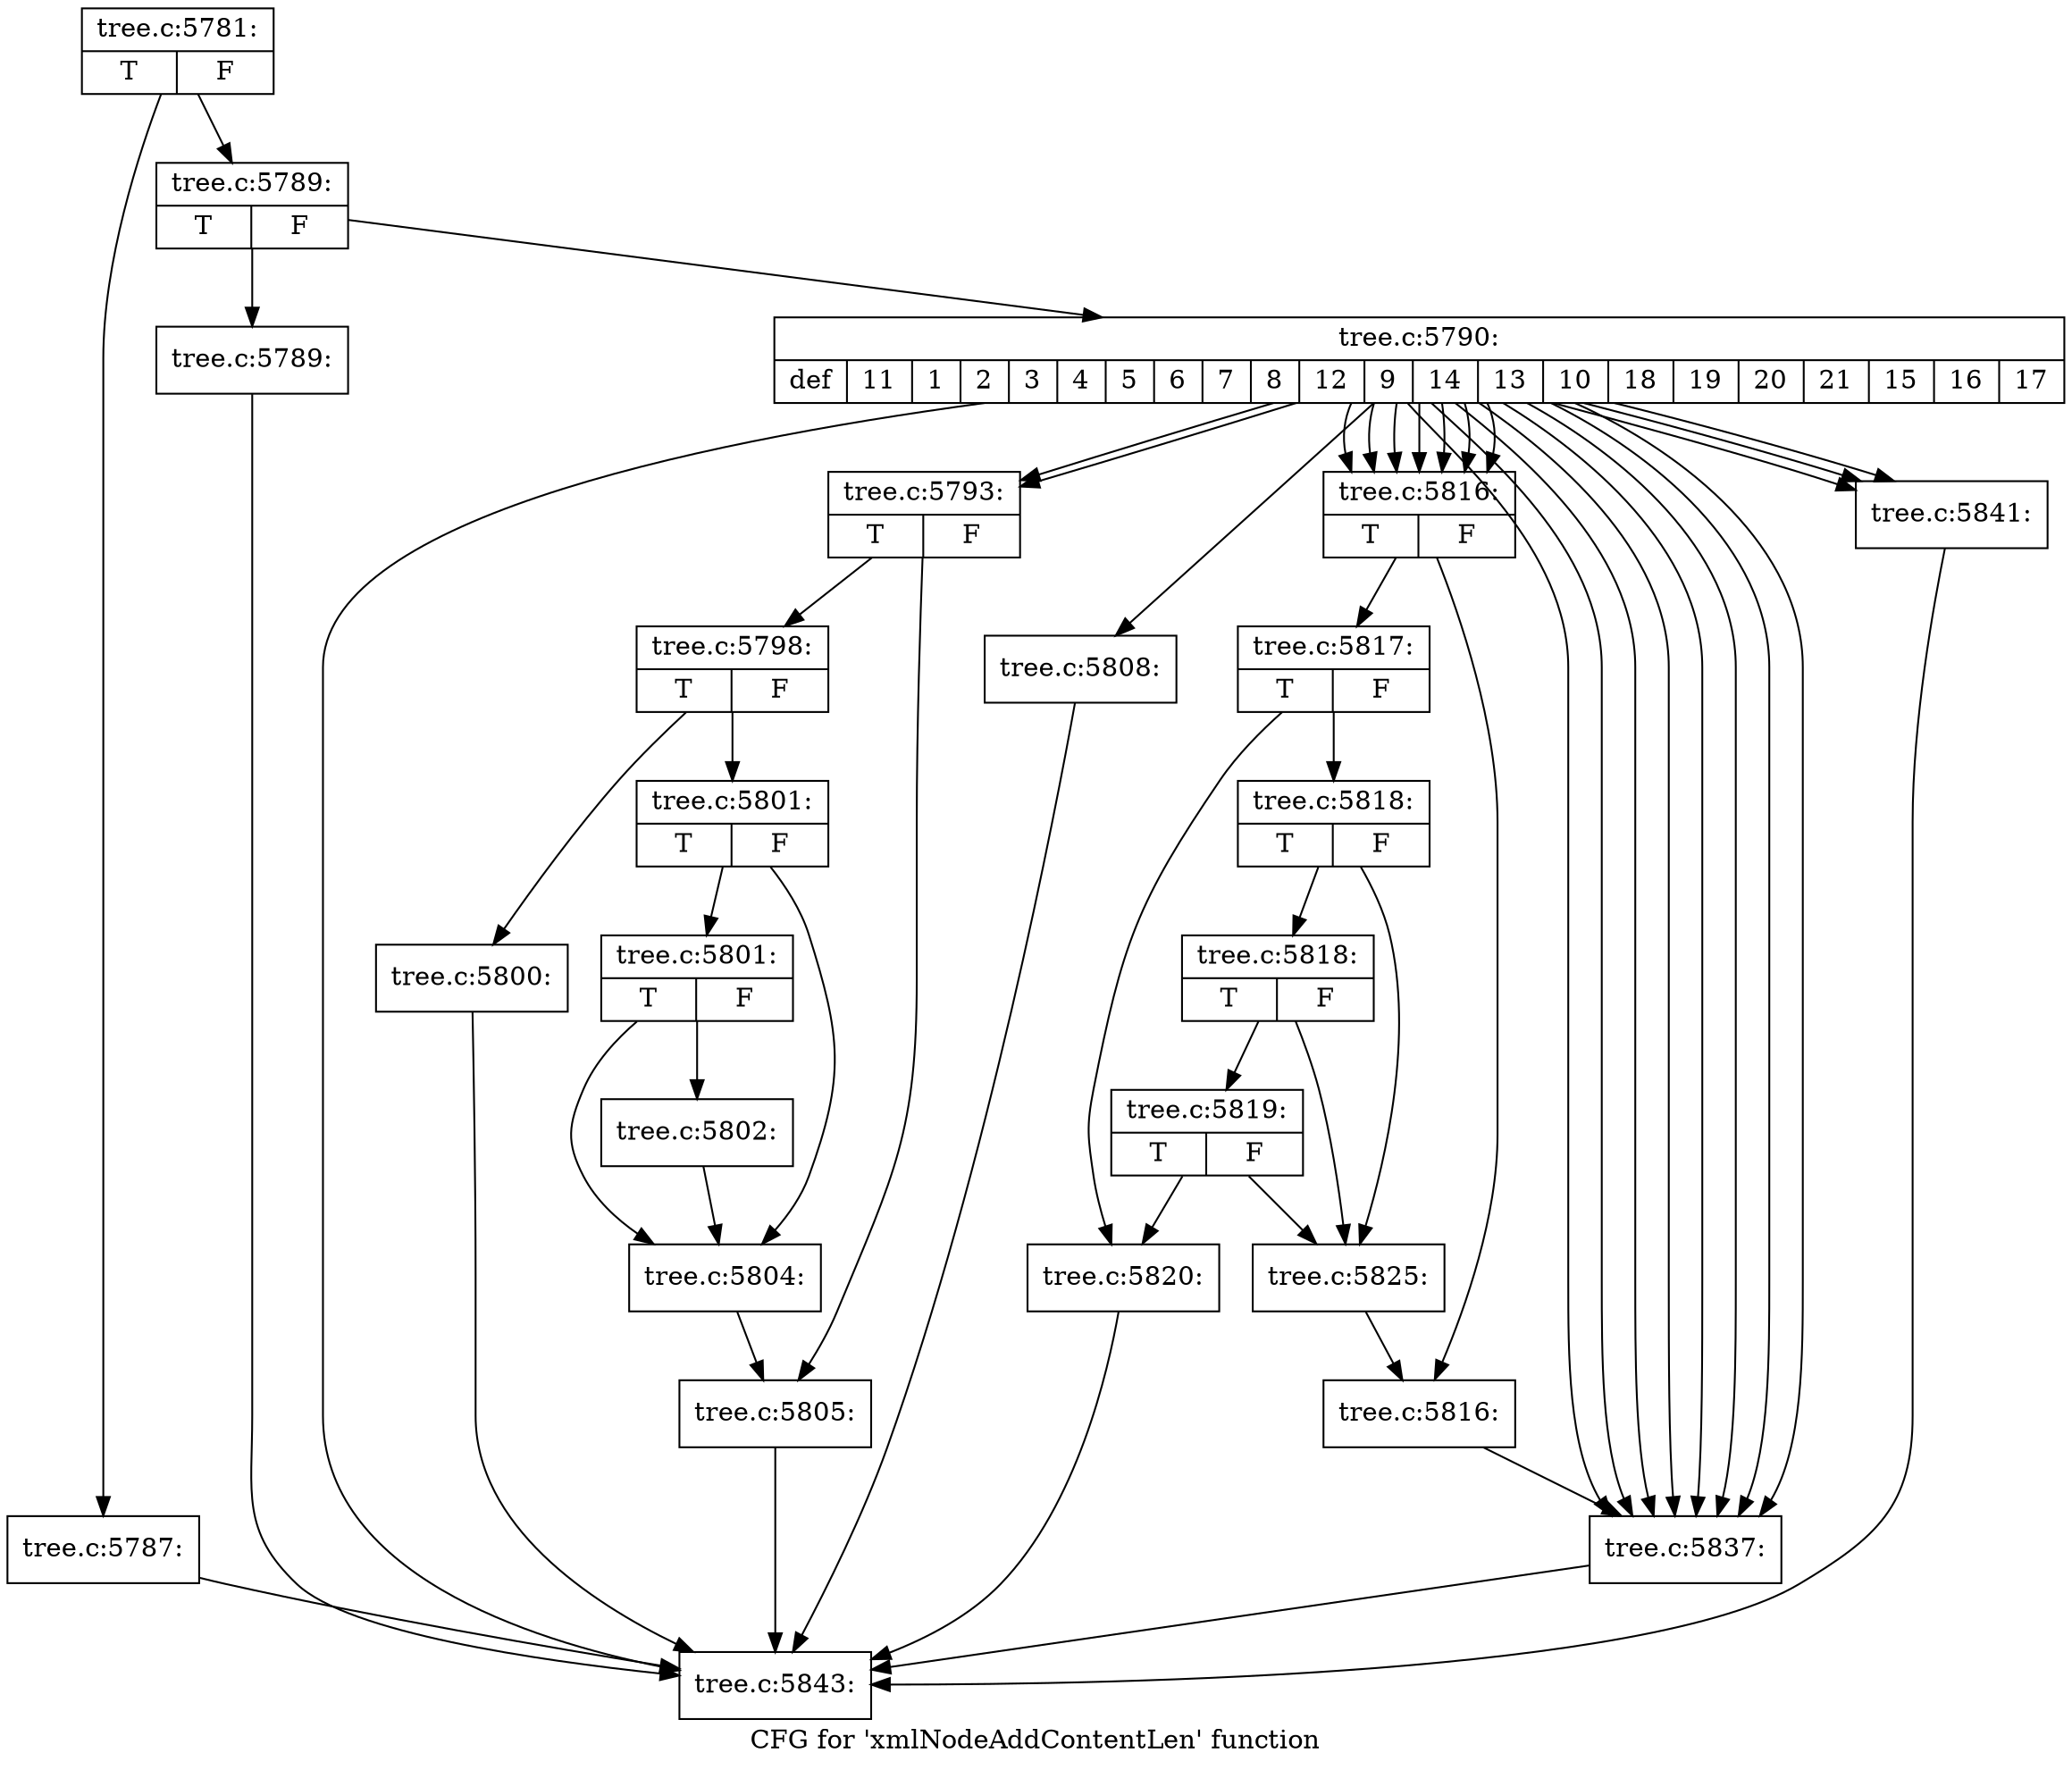 digraph "CFG for 'xmlNodeAddContentLen' function" {
	label="CFG for 'xmlNodeAddContentLen' function";

	Node0x55ad0ba5b660 [shape=record,label="{tree.c:5781:|{<s0>T|<s1>F}}"];
	Node0x55ad0ba5b660 -> Node0x55ad0bce1520;
	Node0x55ad0ba5b660 -> Node0x55ad0bce1570;
	Node0x55ad0bce1520 [shape=record,label="{tree.c:5787:}"];
	Node0x55ad0bce1520 -> Node0x55ad0bce1d80;
	Node0x55ad0bce1570 [shape=record,label="{tree.c:5789:|{<s0>T|<s1>F}}"];
	Node0x55ad0bce1570 -> Node0x55ad0bce19f0;
	Node0x55ad0bce1570 -> Node0x55ad0bce1a40;
	Node0x55ad0bce19f0 [shape=record,label="{tree.c:5789:}"];
	Node0x55ad0bce19f0 -> Node0x55ad0bce1d80;
	Node0x55ad0bce1a40 [shape=record,label="{tree.c:5790:|{<s0>def|<s1>11|<s2>1|<s3>2|<s4>3|<s5>4|<s6>5|<s7>6|<s8>7|<s9>8|<s10>12|<s11>9|<s12>14|<s13>13|<s14>10|<s15>18|<s16>19|<s17>20|<s18>21|<s19>15|<s20>16|<s21>17}}"];
	Node0x55ad0bce1a40 -> Node0x55ad0bce1d80;
	Node0x55ad0bce1a40 -> Node0x55ad0bce2010;
	Node0x55ad0bce1a40 -> Node0x55ad0bce2010;
	Node0x55ad0bce1a40 -> Node0x55ad0bce4de0;
	Node0x55ad0bce1a40 -> Node0x55ad0bce4ec0;
	Node0x55ad0bce1a40 -> Node0x55ad0bce4ec0;
	Node0x55ad0bce1a40 -> Node0x55ad0bce4ec0;
	Node0x55ad0bce1a40 -> Node0x55ad0bce4ec0;
	Node0x55ad0bce1a40 -> Node0x55ad0bce4ec0;
	Node0x55ad0bce1a40 -> Node0x55ad0bce4ec0;
	Node0x55ad0bce1a40 -> Node0x55ad0bce4ec0;
	Node0x55ad0bce1a40 -> Node0x55ad0bb18da0;
	Node0x55ad0bce1a40 -> Node0x55ad0bb18da0;
	Node0x55ad0bce1a40 -> Node0x55ad0bb18da0;
	Node0x55ad0bce1a40 -> Node0x55ad0bb18da0;
	Node0x55ad0bce1a40 -> Node0x55ad0bb18da0;
	Node0x55ad0bce1a40 -> Node0x55ad0bb18da0;
	Node0x55ad0bce1a40 -> Node0x55ad0bb18da0;
	Node0x55ad0bce1a40 -> Node0x55ad0bb18da0;
	Node0x55ad0bce1a40 -> Node0x55ad0bcc3f40;
	Node0x55ad0bce1a40 -> Node0x55ad0bcc3f40;
	Node0x55ad0bce1a40 -> Node0x55ad0bcc3f40;
	Node0x55ad0bce2010 [shape=record,label="{tree.c:5793:|{<s0>T|<s1>F}}"];
	Node0x55ad0bce2010 -> Node0x55ad0bce2c60;
	Node0x55ad0bce2010 -> Node0x55ad0bce2cb0;
	Node0x55ad0bce2c60 [shape=record,label="{tree.c:5798:|{<s0>T|<s1>F}}"];
	Node0x55ad0bce2c60 -> Node0x55ad0bce3240;
	Node0x55ad0bce2c60 -> Node0x55ad0bce3290;
	Node0x55ad0bce3240 [shape=record,label="{tree.c:5800:}"];
	Node0x55ad0bce3240 -> Node0x55ad0bce1d80;
	Node0x55ad0bce3290 [shape=record,label="{tree.c:5801:|{<s0>T|<s1>F}}"];
	Node0x55ad0bce3290 -> Node0x55ad0bce3740;
	Node0x55ad0bce3290 -> Node0x55ad0bce36f0;
	Node0x55ad0bce3740 [shape=record,label="{tree.c:5801:|{<s0>T|<s1>F}}"];
	Node0x55ad0bce3740 -> Node0x55ad0bce36a0;
	Node0x55ad0bce3740 -> Node0x55ad0bce36f0;
	Node0x55ad0bce36a0 [shape=record,label="{tree.c:5802:}"];
	Node0x55ad0bce36a0 -> Node0x55ad0bce36f0;
	Node0x55ad0bce36f0 [shape=record,label="{tree.c:5804:}"];
	Node0x55ad0bce36f0 -> Node0x55ad0bce2cb0;
	Node0x55ad0bce2cb0 [shape=record,label="{tree.c:5805:}"];
	Node0x55ad0bce2cb0 -> Node0x55ad0bce1d80;
	Node0x55ad0bce4de0 [shape=record,label="{tree.c:5808:}"];
	Node0x55ad0bce4de0 -> Node0x55ad0bce1d80;
	Node0x55ad0bce4ec0 [shape=record,label="{tree.c:5816:|{<s0>T|<s1>F}}"];
	Node0x55ad0bce4ec0 -> Node0x55ad0bce4fb0;
	Node0x55ad0bce4ec0 -> Node0x55ad0bce5000;
	Node0x55ad0bce4fb0 [shape=record,label="{tree.c:5817:|{<s0>T|<s1>F}}"];
	Node0x55ad0bce4fb0 -> Node0x55ad0bce5330;
	Node0x55ad0bce4fb0 -> Node0x55ad0bce53d0;
	Node0x55ad0bce53d0 [shape=record,label="{tree.c:5818:|{<s0>T|<s1>F}}"];
	Node0x55ad0bce53d0 -> Node0x55ad0bce5a60;
	Node0x55ad0bce53d0 -> Node0x55ad0bce5380;
	Node0x55ad0bce5a60 [shape=record,label="{tree.c:5818:|{<s0>T|<s1>F}}"];
	Node0x55ad0bce5a60 -> Node0x55ad0bce59e0;
	Node0x55ad0bce5a60 -> Node0x55ad0bce5380;
	Node0x55ad0bce59e0 [shape=record,label="{tree.c:5819:|{<s0>T|<s1>F}}"];
	Node0x55ad0bce59e0 -> Node0x55ad0bce5330;
	Node0x55ad0bce59e0 -> Node0x55ad0bce5380;
	Node0x55ad0bce5330 [shape=record,label="{tree.c:5820:}"];
	Node0x55ad0bce5330 -> Node0x55ad0bce1d80;
	Node0x55ad0bce5380 [shape=record,label="{tree.c:5825:}"];
	Node0x55ad0bce5380 -> Node0x55ad0bce5000;
	Node0x55ad0bce5000 [shape=record,label="{tree.c:5816:}"];
	Node0x55ad0bce5000 -> Node0x55ad0bb18da0;
	Node0x55ad0bb18da0 [shape=record,label="{tree.c:5837:}"];
	Node0x55ad0bb18da0 -> Node0x55ad0bce1d80;
	Node0x55ad0bcc3f40 [shape=record,label="{tree.c:5841:}"];
	Node0x55ad0bcc3f40 -> Node0x55ad0bce1d80;
	Node0x55ad0bce1d80 [shape=record,label="{tree.c:5843:}"];
}
